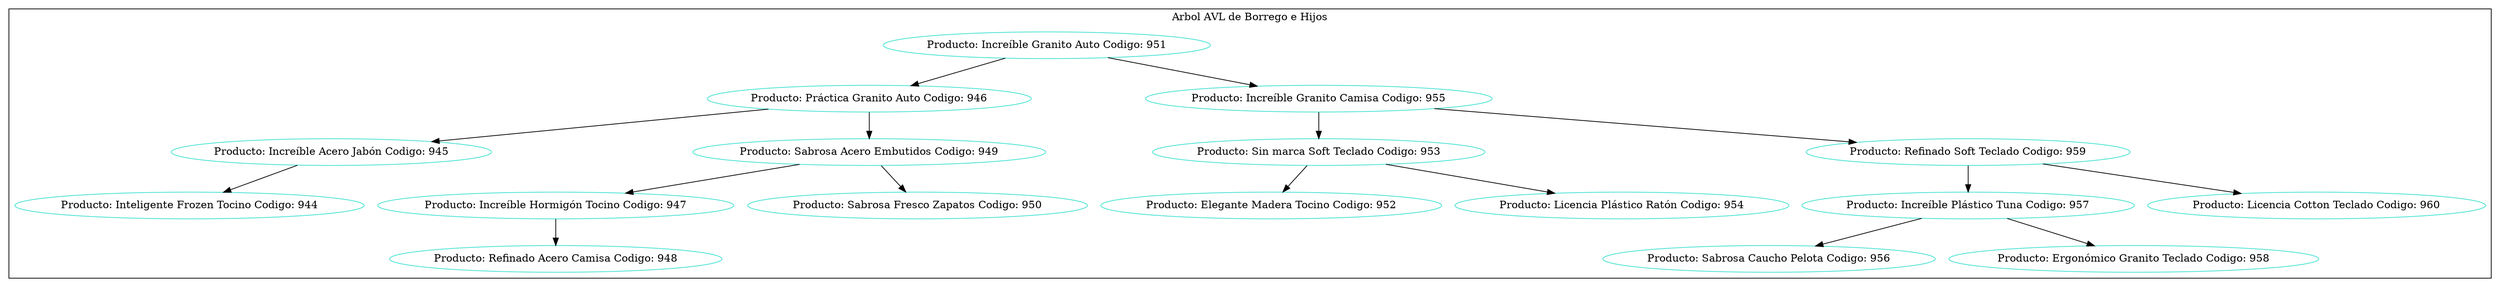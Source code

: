 digraph Hash{
node [color ="turquoise"];
subgraph clusterMarco {label="Arbol AVL de Borrego e Hijos";color=black;
node[label="Producto: Increíble Granito Auto Codigo: 951"]951;
node[label="Producto: Práctica Granito Auto Codigo: 946"]946;
node[label="Producto: Increíble Acero Jabón Codigo: 945"]945;
node[label="Producto: Inteligente Frozen Tocino Codigo: 944"]944;
node[label="Producto: Sabrosa Acero Embutidos Codigo: 949"]949;
node[label="Producto: Increíble Hormigón Tocino Codigo: 947"]947;
node[label="Producto: Refinado Acero Camisa Codigo: 948"]948;
node[label="Producto: Sabrosa Fresco Zapatos Codigo: 950"]950;
node[label="Producto: Increíble Granito Camisa Codigo: 955"]955;
node[label="Producto: Sin marca Soft Teclado Codigo: 953"]953;
node[label="Producto: Elegante Madera Tocino Codigo: 952"]952;
node[label="Producto: Licencia Plástico Ratón Codigo: 954"]954;
node[label="Producto: Refinado Soft Teclado Codigo: 959"]959;
node[label="Producto: Increíble Plástico Tuna Codigo: 957"]957;
node[label="Producto: Sabrosa Caucho Pelota Codigo: 956"]956;
node[label="Producto: Ergonómico Granito Teclado Codigo: 958"]958;
node[label="Producto: Licencia Cotton Teclado Codigo: 960"]960;
945->944;
946->945;
947->948;
949->947;
949->950;
946->949;
951->946;
953->952;
953->954;
955->953;
957->956;
957->958;
959->957;
959->960;
955->959;
951->955;
}
}